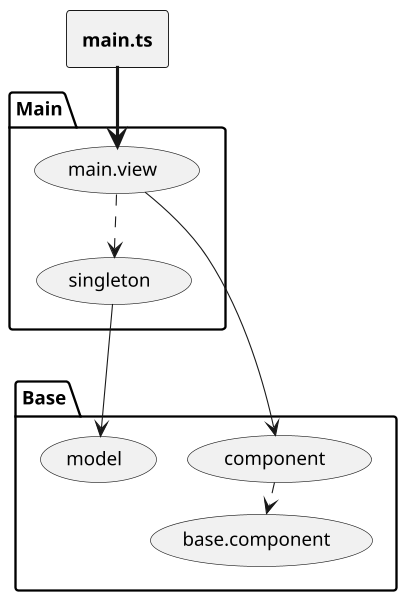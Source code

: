 @startuml

scale max 1920 width
top to bottom direction

skinparam monochrome true
skinparam shadowing false
skinparam nodesep 20
skinparam ranksep 20
skinparam defaultFontName Tahoma
skinparam defaultFontSize 12
skinparam roundCorner 4
skinparam dpi 150
skinparam arrowThickness 0.7
skinparam packageTitleAlignment left

' oval
skinparam usecase {
  borderThickness 0.4
  fontSize 12
}

' rectangle
skinparam rectangle {
  borderThickness 0.6
}

' component
skinparam component {
  borderThickness 0.6
}


package "Main" {
  (main.view)
  (singleton)
}

package "Base" {
  (base.component)
  (component)
  (model)
}

rectangle "<b>main.ts</b>" as main_ts

(component) ..> (base.component)
main_ts ==> (main.view)
(main.view) --> (component)
(main.view) ...> (singleton)
(singleton) ---> (model)

@enduml

' View and edit on https://arkit.herokuapp.com